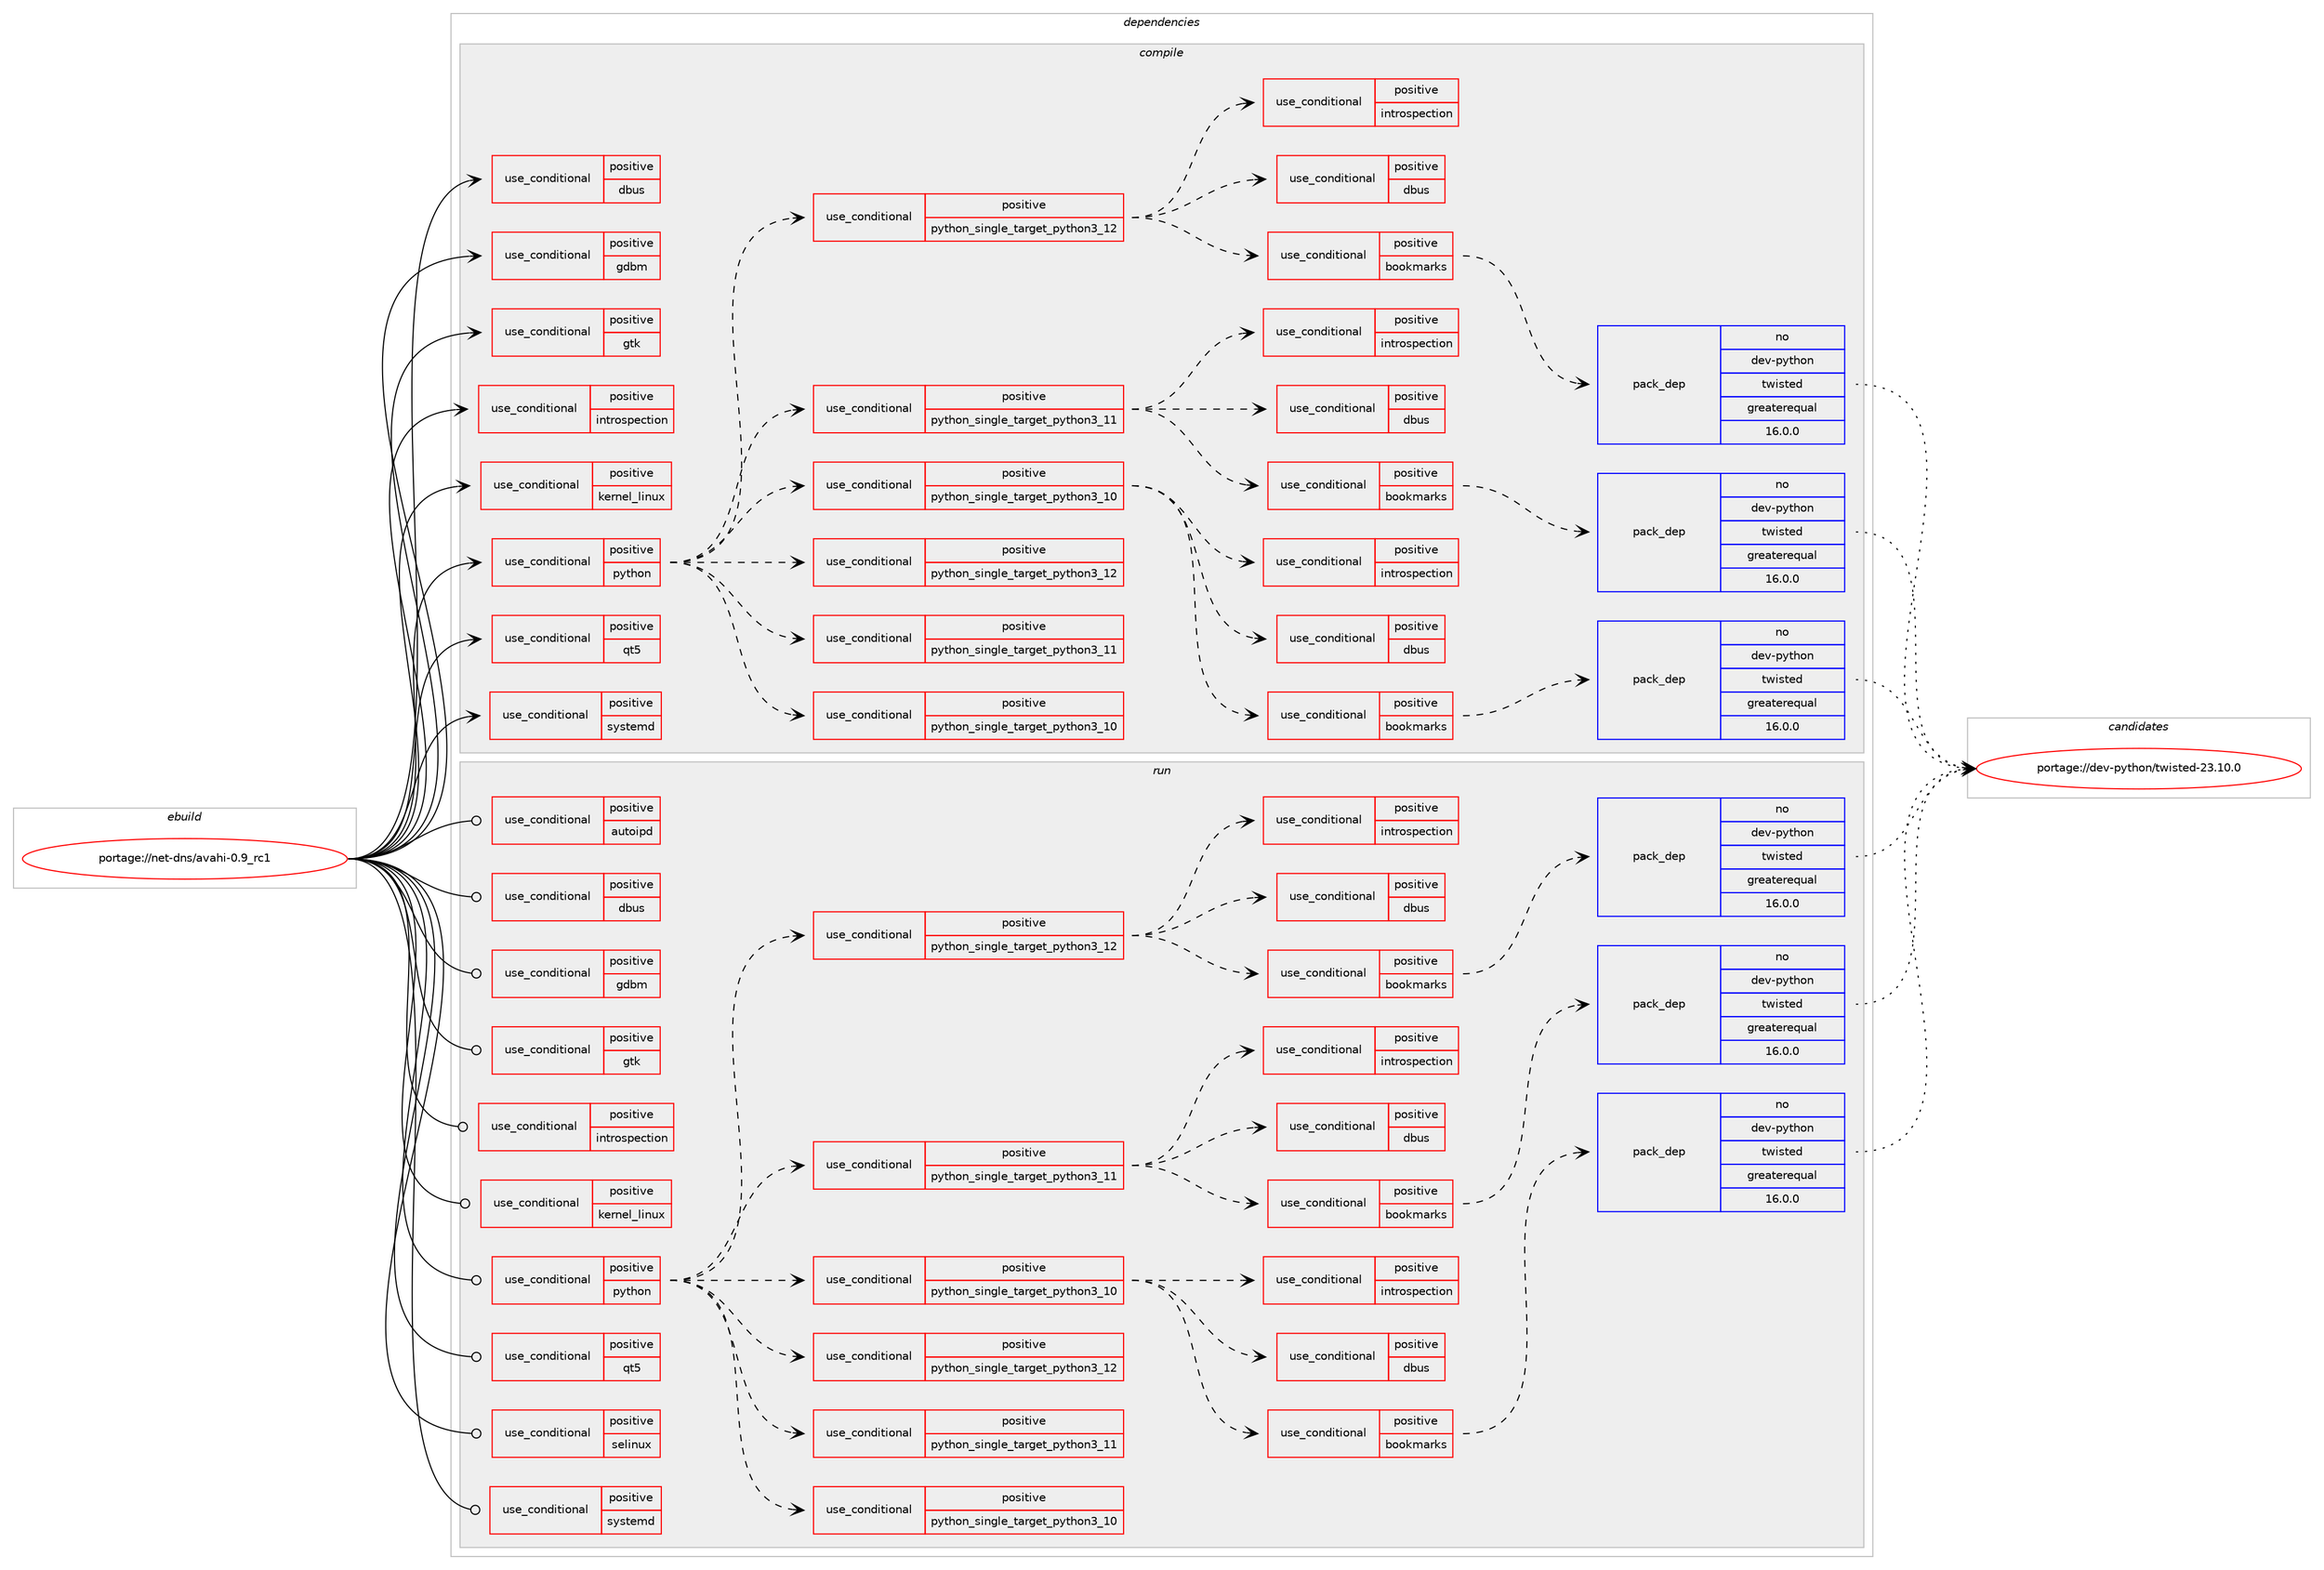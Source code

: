 digraph prolog {

# *************
# Graph options
# *************

newrank=true;
concentrate=true;
compound=true;
graph [rankdir=LR,fontname=Helvetica,fontsize=10,ranksep=1.5];#, ranksep=2.5, nodesep=0.2];
edge  [arrowhead=vee];
node  [fontname=Helvetica,fontsize=10];

# **********
# The ebuild
# **********

subgraph cluster_leftcol {
color=gray;
rank=same;
label=<<i>ebuild</i>>;
id [label="portage://net-dns/avahi-0.9_rc1", color=red, width=4, href="../net-dns/avahi-0.9_rc1.svg"];
}

# ****************
# The dependencies
# ****************

subgraph cluster_midcol {
color=gray;
label=<<i>dependencies</i>>;
subgraph cluster_compile {
fillcolor="#eeeeee";
style=filled;
label=<<i>compile</i>>;
subgraph cond1299 {
dependency1576 [label=<<TABLE BORDER="0" CELLBORDER="1" CELLSPACING="0" CELLPADDING="4"><TR><TD ROWSPAN="3" CELLPADDING="10">use_conditional</TD></TR><TR><TD>positive</TD></TR><TR><TD>dbus</TD></TR></TABLE>>, shape=none, color=red];
# *** BEGIN UNKNOWN DEPENDENCY TYPE (TODO) ***
# dependency1576 -> package_dependency(portage://net-dns/avahi-0.9_rc1,install,no,sys-apps,dbus,none,[,,],[],[use(optenable(abi_x86_32),negative),use(optenable(abi_x86_64),negative),use(optenable(abi_x86_x32),negative),use(optenable(abi_mips_n32),negative),use(optenable(abi_mips_n64),negative),use(optenable(abi_mips_o32),negative),use(optenable(abi_s390_32),negative),use(optenable(abi_s390_64),negative)])
# *** END UNKNOWN DEPENDENCY TYPE (TODO) ***

}
id:e -> dependency1576:w [weight=20,style="solid",arrowhead="vee"];
subgraph cond1300 {
dependency1577 [label=<<TABLE BORDER="0" CELLBORDER="1" CELLSPACING="0" CELLPADDING="4"><TR><TD ROWSPAN="3" CELLPADDING="10">use_conditional</TD></TR><TR><TD>positive</TD></TR><TR><TD>gdbm</TD></TR></TABLE>>, shape=none, color=red];
# *** BEGIN UNKNOWN DEPENDENCY TYPE (TODO) ***
# dependency1577 -> package_dependency(portage://net-dns/avahi-0.9_rc1,install,no,sys-libs,gdbm,none,[,,],any_same_slot,[use(optenable(abi_x86_32),negative),use(optenable(abi_x86_64),negative),use(optenable(abi_x86_x32),negative),use(optenable(abi_mips_n32),negative),use(optenable(abi_mips_n64),negative),use(optenable(abi_mips_o32),negative),use(optenable(abi_s390_32),negative),use(optenable(abi_s390_64),negative)])
# *** END UNKNOWN DEPENDENCY TYPE (TODO) ***

}
id:e -> dependency1577:w [weight=20,style="solid",arrowhead="vee"];
subgraph cond1301 {
dependency1578 [label=<<TABLE BORDER="0" CELLBORDER="1" CELLSPACING="0" CELLPADDING="4"><TR><TD ROWSPAN="3" CELLPADDING="10">use_conditional</TD></TR><TR><TD>positive</TD></TR><TR><TD>gtk</TD></TR></TABLE>>, shape=none, color=red];
# *** BEGIN UNKNOWN DEPENDENCY TYPE (TODO) ***
# dependency1578 -> package_dependency(portage://net-dns/avahi-0.9_rc1,install,no,x11-libs,gtk+,none,[,,],[slot(3)],[use(optenable(abi_x86_32),negative),use(optenable(abi_x86_64),negative),use(optenable(abi_x86_x32),negative),use(optenable(abi_mips_n32),negative),use(optenable(abi_mips_n64),negative),use(optenable(abi_mips_o32),negative),use(optenable(abi_s390_32),negative),use(optenable(abi_s390_64),negative)])
# *** END UNKNOWN DEPENDENCY TYPE (TODO) ***

}
id:e -> dependency1578:w [weight=20,style="solid",arrowhead="vee"];
subgraph cond1302 {
dependency1579 [label=<<TABLE BORDER="0" CELLBORDER="1" CELLSPACING="0" CELLPADDING="4"><TR><TD ROWSPAN="3" CELLPADDING="10">use_conditional</TD></TR><TR><TD>positive</TD></TR><TR><TD>introspection</TD></TR></TABLE>>, shape=none, color=red];
# *** BEGIN UNKNOWN DEPENDENCY TYPE (TODO) ***
# dependency1579 -> package_dependency(portage://net-dns/avahi-0.9_rc1,install,no,dev-libs,gobject-introspection,none,[,,],any_same_slot,[])
# *** END UNKNOWN DEPENDENCY TYPE (TODO) ***

}
id:e -> dependency1579:w [weight=20,style="solid",arrowhead="vee"];
subgraph cond1303 {
dependency1580 [label=<<TABLE BORDER="0" CELLBORDER="1" CELLSPACING="0" CELLPADDING="4"><TR><TD ROWSPAN="3" CELLPADDING="10">use_conditional</TD></TR><TR><TD>positive</TD></TR><TR><TD>kernel_linux</TD></TR></TABLE>>, shape=none, color=red];
# *** BEGIN UNKNOWN DEPENDENCY TYPE (TODO) ***
# dependency1580 -> package_dependency(portage://net-dns/avahi-0.9_rc1,install,no,sys-libs,libcap,none,[,,],[],[])
# *** END UNKNOWN DEPENDENCY TYPE (TODO) ***

}
id:e -> dependency1580:w [weight=20,style="solid",arrowhead="vee"];
subgraph cond1304 {
dependency1581 [label=<<TABLE BORDER="0" CELLBORDER="1" CELLSPACING="0" CELLPADDING="4"><TR><TD ROWSPAN="3" CELLPADDING="10">use_conditional</TD></TR><TR><TD>positive</TD></TR><TR><TD>python</TD></TR></TABLE>>, shape=none, color=red];
subgraph cond1305 {
dependency1582 [label=<<TABLE BORDER="0" CELLBORDER="1" CELLSPACING="0" CELLPADDING="4"><TR><TD ROWSPAN="3" CELLPADDING="10">use_conditional</TD></TR><TR><TD>positive</TD></TR><TR><TD>python_single_target_python3_10</TD></TR></TABLE>>, shape=none, color=red];
# *** BEGIN UNKNOWN DEPENDENCY TYPE (TODO) ***
# dependency1582 -> package_dependency(portage://net-dns/avahi-0.9_rc1,install,no,dev-lang,python,none,[,,],[slot(3.10)],[use(enable(gdbm),none)])
# *** END UNKNOWN DEPENDENCY TYPE (TODO) ***

}
dependency1581:e -> dependency1582:w [weight=20,style="dashed",arrowhead="vee"];
subgraph cond1306 {
dependency1583 [label=<<TABLE BORDER="0" CELLBORDER="1" CELLSPACING="0" CELLPADDING="4"><TR><TD ROWSPAN="3" CELLPADDING="10">use_conditional</TD></TR><TR><TD>positive</TD></TR><TR><TD>python_single_target_python3_11</TD></TR></TABLE>>, shape=none, color=red];
# *** BEGIN UNKNOWN DEPENDENCY TYPE (TODO) ***
# dependency1583 -> package_dependency(portage://net-dns/avahi-0.9_rc1,install,no,dev-lang,python,none,[,,],[slot(3.11)],[use(enable(gdbm),none)])
# *** END UNKNOWN DEPENDENCY TYPE (TODO) ***

}
dependency1581:e -> dependency1583:w [weight=20,style="dashed",arrowhead="vee"];
subgraph cond1307 {
dependency1584 [label=<<TABLE BORDER="0" CELLBORDER="1" CELLSPACING="0" CELLPADDING="4"><TR><TD ROWSPAN="3" CELLPADDING="10">use_conditional</TD></TR><TR><TD>positive</TD></TR><TR><TD>python_single_target_python3_12</TD></TR></TABLE>>, shape=none, color=red];
# *** BEGIN UNKNOWN DEPENDENCY TYPE (TODO) ***
# dependency1584 -> package_dependency(portage://net-dns/avahi-0.9_rc1,install,no,dev-lang,python,none,[,,],[slot(3.12)],[use(enable(gdbm),none)])
# *** END UNKNOWN DEPENDENCY TYPE (TODO) ***

}
dependency1581:e -> dependency1584:w [weight=20,style="dashed",arrowhead="vee"];
subgraph cond1308 {
dependency1585 [label=<<TABLE BORDER="0" CELLBORDER="1" CELLSPACING="0" CELLPADDING="4"><TR><TD ROWSPAN="3" CELLPADDING="10">use_conditional</TD></TR><TR><TD>positive</TD></TR><TR><TD>python_single_target_python3_10</TD></TR></TABLE>>, shape=none, color=red];
subgraph cond1309 {
dependency1586 [label=<<TABLE BORDER="0" CELLBORDER="1" CELLSPACING="0" CELLPADDING="4"><TR><TD ROWSPAN="3" CELLPADDING="10">use_conditional</TD></TR><TR><TD>positive</TD></TR><TR><TD>bookmarks</TD></TR></TABLE>>, shape=none, color=red];
subgraph pack262 {
dependency1587 [label=<<TABLE BORDER="0" CELLBORDER="1" CELLSPACING="0" CELLPADDING="4" WIDTH="220"><TR><TD ROWSPAN="6" CELLPADDING="30">pack_dep</TD></TR><TR><TD WIDTH="110">no</TD></TR><TR><TD>dev-python</TD></TR><TR><TD>twisted</TD></TR><TR><TD>greaterequal</TD></TR><TR><TD>16.0.0</TD></TR></TABLE>>, shape=none, color=blue];
}
dependency1586:e -> dependency1587:w [weight=20,style="dashed",arrowhead="vee"];
}
dependency1585:e -> dependency1586:w [weight=20,style="dashed",arrowhead="vee"];
subgraph cond1310 {
dependency1588 [label=<<TABLE BORDER="0" CELLBORDER="1" CELLSPACING="0" CELLPADDING="4"><TR><TD ROWSPAN="3" CELLPADDING="10">use_conditional</TD></TR><TR><TD>positive</TD></TR><TR><TD>dbus</TD></TR></TABLE>>, shape=none, color=red];
# *** BEGIN UNKNOWN DEPENDENCY TYPE (TODO) ***
# dependency1588 -> package_dependency(portage://net-dns/avahi-0.9_rc1,install,no,dev-python,dbus-python,none,[,,],[],[use(enable(python_targets_python3_10),negative)])
# *** END UNKNOWN DEPENDENCY TYPE (TODO) ***

}
dependency1585:e -> dependency1588:w [weight=20,style="dashed",arrowhead="vee"];
subgraph cond1311 {
dependency1589 [label=<<TABLE BORDER="0" CELLBORDER="1" CELLSPACING="0" CELLPADDING="4"><TR><TD ROWSPAN="3" CELLPADDING="10">use_conditional</TD></TR><TR><TD>positive</TD></TR><TR><TD>introspection</TD></TR></TABLE>>, shape=none, color=red];
# *** BEGIN UNKNOWN DEPENDENCY TYPE (TODO) ***
# dependency1589 -> package_dependency(portage://net-dns/avahi-0.9_rc1,install,no,dev-python,pygobject,none,[,,],[slot(3)],[use(enable(python_targets_python3_10),negative)])
# *** END UNKNOWN DEPENDENCY TYPE (TODO) ***

}
dependency1585:e -> dependency1589:w [weight=20,style="dashed",arrowhead="vee"];
}
dependency1581:e -> dependency1585:w [weight=20,style="dashed",arrowhead="vee"];
subgraph cond1312 {
dependency1590 [label=<<TABLE BORDER="0" CELLBORDER="1" CELLSPACING="0" CELLPADDING="4"><TR><TD ROWSPAN="3" CELLPADDING="10">use_conditional</TD></TR><TR><TD>positive</TD></TR><TR><TD>python_single_target_python3_11</TD></TR></TABLE>>, shape=none, color=red];
subgraph cond1313 {
dependency1591 [label=<<TABLE BORDER="0" CELLBORDER="1" CELLSPACING="0" CELLPADDING="4"><TR><TD ROWSPAN="3" CELLPADDING="10">use_conditional</TD></TR><TR><TD>positive</TD></TR><TR><TD>bookmarks</TD></TR></TABLE>>, shape=none, color=red];
subgraph pack263 {
dependency1592 [label=<<TABLE BORDER="0" CELLBORDER="1" CELLSPACING="0" CELLPADDING="4" WIDTH="220"><TR><TD ROWSPAN="6" CELLPADDING="30">pack_dep</TD></TR><TR><TD WIDTH="110">no</TD></TR><TR><TD>dev-python</TD></TR><TR><TD>twisted</TD></TR><TR><TD>greaterequal</TD></TR><TR><TD>16.0.0</TD></TR></TABLE>>, shape=none, color=blue];
}
dependency1591:e -> dependency1592:w [weight=20,style="dashed",arrowhead="vee"];
}
dependency1590:e -> dependency1591:w [weight=20,style="dashed",arrowhead="vee"];
subgraph cond1314 {
dependency1593 [label=<<TABLE BORDER="0" CELLBORDER="1" CELLSPACING="0" CELLPADDING="4"><TR><TD ROWSPAN="3" CELLPADDING="10">use_conditional</TD></TR><TR><TD>positive</TD></TR><TR><TD>dbus</TD></TR></TABLE>>, shape=none, color=red];
# *** BEGIN UNKNOWN DEPENDENCY TYPE (TODO) ***
# dependency1593 -> package_dependency(portage://net-dns/avahi-0.9_rc1,install,no,dev-python,dbus-python,none,[,,],[],[use(enable(python_targets_python3_11),negative)])
# *** END UNKNOWN DEPENDENCY TYPE (TODO) ***

}
dependency1590:e -> dependency1593:w [weight=20,style="dashed",arrowhead="vee"];
subgraph cond1315 {
dependency1594 [label=<<TABLE BORDER="0" CELLBORDER="1" CELLSPACING="0" CELLPADDING="4"><TR><TD ROWSPAN="3" CELLPADDING="10">use_conditional</TD></TR><TR><TD>positive</TD></TR><TR><TD>introspection</TD></TR></TABLE>>, shape=none, color=red];
# *** BEGIN UNKNOWN DEPENDENCY TYPE (TODO) ***
# dependency1594 -> package_dependency(portage://net-dns/avahi-0.9_rc1,install,no,dev-python,pygobject,none,[,,],[slot(3)],[use(enable(python_targets_python3_11),negative)])
# *** END UNKNOWN DEPENDENCY TYPE (TODO) ***

}
dependency1590:e -> dependency1594:w [weight=20,style="dashed",arrowhead="vee"];
}
dependency1581:e -> dependency1590:w [weight=20,style="dashed",arrowhead="vee"];
subgraph cond1316 {
dependency1595 [label=<<TABLE BORDER="0" CELLBORDER="1" CELLSPACING="0" CELLPADDING="4"><TR><TD ROWSPAN="3" CELLPADDING="10">use_conditional</TD></TR><TR><TD>positive</TD></TR><TR><TD>python_single_target_python3_12</TD></TR></TABLE>>, shape=none, color=red];
subgraph cond1317 {
dependency1596 [label=<<TABLE BORDER="0" CELLBORDER="1" CELLSPACING="0" CELLPADDING="4"><TR><TD ROWSPAN="3" CELLPADDING="10">use_conditional</TD></TR><TR><TD>positive</TD></TR><TR><TD>bookmarks</TD></TR></TABLE>>, shape=none, color=red];
subgraph pack264 {
dependency1597 [label=<<TABLE BORDER="0" CELLBORDER="1" CELLSPACING="0" CELLPADDING="4" WIDTH="220"><TR><TD ROWSPAN="6" CELLPADDING="30">pack_dep</TD></TR><TR><TD WIDTH="110">no</TD></TR><TR><TD>dev-python</TD></TR><TR><TD>twisted</TD></TR><TR><TD>greaterequal</TD></TR><TR><TD>16.0.0</TD></TR></TABLE>>, shape=none, color=blue];
}
dependency1596:e -> dependency1597:w [weight=20,style="dashed",arrowhead="vee"];
}
dependency1595:e -> dependency1596:w [weight=20,style="dashed",arrowhead="vee"];
subgraph cond1318 {
dependency1598 [label=<<TABLE BORDER="0" CELLBORDER="1" CELLSPACING="0" CELLPADDING="4"><TR><TD ROWSPAN="3" CELLPADDING="10">use_conditional</TD></TR><TR><TD>positive</TD></TR><TR><TD>dbus</TD></TR></TABLE>>, shape=none, color=red];
# *** BEGIN UNKNOWN DEPENDENCY TYPE (TODO) ***
# dependency1598 -> package_dependency(portage://net-dns/avahi-0.9_rc1,install,no,dev-python,dbus-python,none,[,,],[],[use(enable(python_targets_python3_12),negative)])
# *** END UNKNOWN DEPENDENCY TYPE (TODO) ***

}
dependency1595:e -> dependency1598:w [weight=20,style="dashed",arrowhead="vee"];
subgraph cond1319 {
dependency1599 [label=<<TABLE BORDER="0" CELLBORDER="1" CELLSPACING="0" CELLPADDING="4"><TR><TD ROWSPAN="3" CELLPADDING="10">use_conditional</TD></TR><TR><TD>positive</TD></TR><TR><TD>introspection</TD></TR></TABLE>>, shape=none, color=red];
# *** BEGIN UNKNOWN DEPENDENCY TYPE (TODO) ***
# dependency1599 -> package_dependency(portage://net-dns/avahi-0.9_rc1,install,no,dev-python,pygobject,none,[,,],[slot(3)],[use(enable(python_targets_python3_12),negative)])
# *** END UNKNOWN DEPENDENCY TYPE (TODO) ***

}
dependency1595:e -> dependency1599:w [weight=20,style="dashed",arrowhead="vee"];
}
dependency1581:e -> dependency1595:w [weight=20,style="dashed",arrowhead="vee"];
}
id:e -> dependency1581:w [weight=20,style="solid",arrowhead="vee"];
subgraph cond1320 {
dependency1600 [label=<<TABLE BORDER="0" CELLBORDER="1" CELLSPACING="0" CELLPADDING="4"><TR><TD ROWSPAN="3" CELLPADDING="10">use_conditional</TD></TR><TR><TD>positive</TD></TR><TR><TD>qt5</TD></TR></TABLE>>, shape=none, color=red];
# *** BEGIN UNKNOWN DEPENDENCY TYPE (TODO) ***
# dependency1600 -> package_dependency(portage://net-dns/avahi-0.9_rc1,install,no,dev-qt,qtcore,none,[,,],[slot(5)],[])
# *** END UNKNOWN DEPENDENCY TYPE (TODO) ***

}
id:e -> dependency1600:w [weight=20,style="solid",arrowhead="vee"];
subgraph cond1321 {
dependency1601 [label=<<TABLE BORDER="0" CELLBORDER="1" CELLSPACING="0" CELLPADDING="4"><TR><TD ROWSPAN="3" CELLPADDING="10">use_conditional</TD></TR><TR><TD>positive</TD></TR><TR><TD>systemd</TD></TR></TABLE>>, shape=none, color=red];
# *** BEGIN UNKNOWN DEPENDENCY TYPE (TODO) ***
# dependency1601 -> package_dependency(portage://net-dns/avahi-0.9_rc1,install,no,sys-apps,systemd,none,[,,],any_same_slot,[use(optenable(abi_x86_32),negative),use(optenable(abi_x86_64),negative),use(optenable(abi_x86_x32),negative),use(optenable(abi_mips_n32),negative),use(optenable(abi_mips_n64),negative),use(optenable(abi_mips_o32),negative),use(optenable(abi_s390_32),negative),use(optenable(abi_s390_64),negative)])
# *** END UNKNOWN DEPENDENCY TYPE (TODO) ***

}
id:e -> dependency1601:w [weight=20,style="solid",arrowhead="vee"];
# *** BEGIN UNKNOWN DEPENDENCY TYPE (TODO) ***
# id -> package_dependency(portage://net-dns/avahi-0.9_rc1,install,no,dev-libs,expat,none,[,,],[],[])
# *** END UNKNOWN DEPENDENCY TYPE (TODO) ***

# *** BEGIN UNKNOWN DEPENDENCY TYPE (TODO) ***
# id -> package_dependency(portage://net-dns/avahi-0.9_rc1,install,no,dev-libs,glib,none,[,,],[slot(2)],[use(optenable(abi_x86_32),negative),use(optenable(abi_x86_64),negative),use(optenable(abi_x86_x32),negative),use(optenable(abi_mips_n32),negative),use(optenable(abi_mips_n64),negative),use(optenable(abi_mips_o32),negative),use(optenable(abi_s390_32),negative),use(optenable(abi_s390_64),negative)])
# *** END UNKNOWN DEPENDENCY TYPE (TODO) ***

# *** BEGIN UNKNOWN DEPENDENCY TYPE (TODO) ***
# id -> package_dependency(portage://net-dns/avahi-0.9_rc1,install,no,dev-libs,libdaemon,none,[,,],[],[])
# *** END UNKNOWN DEPENDENCY TYPE (TODO) ***

# *** BEGIN UNKNOWN DEPENDENCY TYPE (TODO) ***
# id -> package_dependency(portage://net-dns/avahi-0.9_rc1,install,no,dev-libs,libevent,none,[,,],any_same_slot,[use(optenable(abi_x86_32),negative),use(optenable(abi_x86_64),negative),use(optenable(abi_x86_x32),negative),use(optenable(abi_mips_n32),negative),use(optenable(abi_mips_n64),negative),use(optenable(abi_mips_o32),negative),use(optenable(abi_s390_32),negative),use(optenable(abi_s390_64),negative)])
# *** END UNKNOWN DEPENDENCY TYPE (TODO) ***

}
subgraph cluster_compileandrun {
fillcolor="#eeeeee";
style=filled;
label=<<i>compile and run</i>>;
}
subgraph cluster_run {
fillcolor="#eeeeee";
style=filled;
label=<<i>run</i>>;
subgraph cond1322 {
dependency1602 [label=<<TABLE BORDER="0" CELLBORDER="1" CELLSPACING="0" CELLPADDING="4"><TR><TD ROWSPAN="3" CELLPADDING="10">use_conditional</TD></TR><TR><TD>positive</TD></TR><TR><TD>autoipd</TD></TR></TABLE>>, shape=none, color=red];
# *** BEGIN UNKNOWN DEPENDENCY TYPE (TODO) ***
# dependency1602 -> package_dependency(portage://net-dns/avahi-0.9_rc1,run,no,acct-user,avahi-autoipd,none,[,,],[],[])
# *** END UNKNOWN DEPENDENCY TYPE (TODO) ***

# *** BEGIN UNKNOWN DEPENDENCY TYPE (TODO) ***
# dependency1602 -> package_dependency(portage://net-dns/avahi-0.9_rc1,run,no,acct-group,avahi-autoipd,none,[,,],[],[])
# *** END UNKNOWN DEPENDENCY TYPE (TODO) ***

}
id:e -> dependency1602:w [weight=20,style="solid",arrowhead="odot"];
subgraph cond1323 {
dependency1603 [label=<<TABLE BORDER="0" CELLBORDER="1" CELLSPACING="0" CELLPADDING="4"><TR><TD ROWSPAN="3" CELLPADDING="10">use_conditional</TD></TR><TR><TD>positive</TD></TR><TR><TD>dbus</TD></TR></TABLE>>, shape=none, color=red];
# *** BEGIN UNKNOWN DEPENDENCY TYPE (TODO) ***
# dependency1603 -> package_dependency(portage://net-dns/avahi-0.9_rc1,run,no,sys-apps,dbus,none,[,,],[],[use(optenable(abi_x86_32),negative),use(optenable(abi_x86_64),negative),use(optenable(abi_x86_x32),negative),use(optenable(abi_mips_n32),negative),use(optenable(abi_mips_n64),negative),use(optenable(abi_mips_o32),negative),use(optenable(abi_s390_32),negative),use(optenable(abi_s390_64),negative)])
# *** END UNKNOWN DEPENDENCY TYPE (TODO) ***

}
id:e -> dependency1603:w [weight=20,style="solid",arrowhead="odot"];
subgraph cond1324 {
dependency1604 [label=<<TABLE BORDER="0" CELLBORDER="1" CELLSPACING="0" CELLPADDING="4"><TR><TD ROWSPAN="3" CELLPADDING="10">use_conditional</TD></TR><TR><TD>positive</TD></TR><TR><TD>gdbm</TD></TR></TABLE>>, shape=none, color=red];
# *** BEGIN UNKNOWN DEPENDENCY TYPE (TODO) ***
# dependency1604 -> package_dependency(portage://net-dns/avahi-0.9_rc1,run,no,sys-libs,gdbm,none,[,,],any_same_slot,[use(optenable(abi_x86_32),negative),use(optenable(abi_x86_64),negative),use(optenable(abi_x86_x32),negative),use(optenable(abi_mips_n32),negative),use(optenable(abi_mips_n64),negative),use(optenable(abi_mips_o32),negative),use(optenable(abi_s390_32),negative),use(optenable(abi_s390_64),negative)])
# *** END UNKNOWN DEPENDENCY TYPE (TODO) ***

}
id:e -> dependency1604:w [weight=20,style="solid",arrowhead="odot"];
subgraph cond1325 {
dependency1605 [label=<<TABLE BORDER="0" CELLBORDER="1" CELLSPACING="0" CELLPADDING="4"><TR><TD ROWSPAN="3" CELLPADDING="10">use_conditional</TD></TR><TR><TD>positive</TD></TR><TR><TD>gtk</TD></TR></TABLE>>, shape=none, color=red];
# *** BEGIN UNKNOWN DEPENDENCY TYPE (TODO) ***
# dependency1605 -> package_dependency(portage://net-dns/avahi-0.9_rc1,run,no,x11-libs,gtk+,none,[,,],[slot(3)],[use(optenable(abi_x86_32),negative),use(optenable(abi_x86_64),negative),use(optenable(abi_x86_x32),negative),use(optenable(abi_mips_n32),negative),use(optenable(abi_mips_n64),negative),use(optenable(abi_mips_o32),negative),use(optenable(abi_s390_32),negative),use(optenable(abi_s390_64),negative)])
# *** END UNKNOWN DEPENDENCY TYPE (TODO) ***

}
id:e -> dependency1605:w [weight=20,style="solid",arrowhead="odot"];
subgraph cond1326 {
dependency1606 [label=<<TABLE BORDER="0" CELLBORDER="1" CELLSPACING="0" CELLPADDING="4"><TR><TD ROWSPAN="3" CELLPADDING="10">use_conditional</TD></TR><TR><TD>positive</TD></TR><TR><TD>introspection</TD></TR></TABLE>>, shape=none, color=red];
# *** BEGIN UNKNOWN DEPENDENCY TYPE (TODO) ***
# dependency1606 -> package_dependency(portage://net-dns/avahi-0.9_rc1,run,no,dev-libs,gobject-introspection,none,[,,],any_same_slot,[])
# *** END UNKNOWN DEPENDENCY TYPE (TODO) ***

}
id:e -> dependency1606:w [weight=20,style="solid",arrowhead="odot"];
subgraph cond1327 {
dependency1607 [label=<<TABLE BORDER="0" CELLBORDER="1" CELLSPACING="0" CELLPADDING="4"><TR><TD ROWSPAN="3" CELLPADDING="10">use_conditional</TD></TR><TR><TD>positive</TD></TR><TR><TD>kernel_linux</TD></TR></TABLE>>, shape=none, color=red];
# *** BEGIN UNKNOWN DEPENDENCY TYPE (TODO) ***
# dependency1607 -> package_dependency(portage://net-dns/avahi-0.9_rc1,run,no,sys-libs,libcap,none,[,,],[],[])
# *** END UNKNOWN DEPENDENCY TYPE (TODO) ***

}
id:e -> dependency1607:w [weight=20,style="solid",arrowhead="odot"];
subgraph cond1328 {
dependency1608 [label=<<TABLE BORDER="0" CELLBORDER="1" CELLSPACING="0" CELLPADDING="4"><TR><TD ROWSPAN="3" CELLPADDING="10">use_conditional</TD></TR><TR><TD>positive</TD></TR><TR><TD>python</TD></TR></TABLE>>, shape=none, color=red];
subgraph cond1329 {
dependency1609 [label=<<TABLE BORDER="0" CELLBORDER="1" CELLSPACING="0" CELLPADDING="4"><TR><TD ROWSPAN="3" CELLPADDING="10">use_conditional</TD></TR><TR><TD>positive</TD></TR><TR><TD>python_single_target_python3_10</TD></TR></TABLE>>, shape=none, color=red];
# *** BEGIN UNKNOWN DEPENDENCY TYPE (TODO) ***
# dependency1609 -> package_dependency(portage://net-dns/avahi-0.9_rc1,run,no,dev-lang,python,none,[,,],[slot(3.10)],[use(enable(gdbm),none)])
# *** END UNKNOWN DEPENDENCY TYPE (TODO) ***

}
dependency1608:e -> dependency1609:w [weight=20,style="dashed",arrowhead="vee"];
subgraph cond1330 {
dependency1610 [label=<<TABLE BORDER="0" CELLBORDER="1" CELLSPACING="0" CELLPADDING="4"><TR><TD ROWSPAN="3" CELLPADDING="10">use_conditional</TD></TR><TR><TD>positive</TD></TR><TR><TD>python_single_target_python3_11</TD></TR></TABLE>>, shape=none, color=red];
# *** BEGIN UNKNOWN DEPENDENCY TYPE (TODO) ***
# dependency1610 -> package_dependency(portage://net-dns/avahi-0.9_rc1,run,no,dev-lang,python,none,[,,],[slot(3.11)],[use(enable(gdbm),none)])
# *** END UNKNOWN DEPENDENCY TYPE (TODO) ***

}
dependency1608:e -> dependency1610:w [weight=20,style="dashed",arrowhead="vee"];
subgraph cond1331 {
dependency1611 [label=<<TABLE BORDER="0" CELLBORDER="1" CELLSPACING="0" CELLPADDING="4"><TR><TD ROWSPAN="3" CELLPADDING="10">use_conditional</TD></TR><TR><TD>positive</TD></TR><TR><TD>python_single_target_python3_12</TD></TR></TABLE>>, shape=none, color=red];
# *** BEGIN UNKNOWN DEPENDENCY TYPE (TODO) ***
# dependency1611 -> package_dependency(portage://net-dns/avahi-0.9_rc1,run,no,dev-lang,python,none,[,,],[slot(3.12)],[use(enable(gdbm),none)])
# *** END UNKNOWN DEPENDENCY TYPE (TODO) ***

}
dependency1608:e -> dependency1611:w [weight=20,style="dashed",arrowhead="vee"];
subgraph cond1332 {
dependency1612 [label=<<TABLE BORDER="0" CELLBORDER="1" CELLSPACING="0" CELLPADDING="4"><TR><TD ROWSPAN="3" CELLPADDING="10">use_conditional</TD></TR><TR><TD>positive</TD></TR><TR><TD>python_single_target_python3_10</TD></TR></TABLE>>, shape=none, color=red];
subgraph cond1333 {
dependency1613 [label=<<TABLE BORDER="0" CELLBORDER="1" CELLSPACING="0" CELLPADDING="4"><TR><TD ROWSPAN="3" CELLPADDING="10">use_conditional</TD></TR><TR><TD>positive</TD></TR><TR><TD>bookmarks</TD></TR></TABLE>>, shape=none, color=red];
subgraph pack265 {
dependency1614 [label=<<TABLE BORDER="0" CELLBORDER="1" CELLSPACING="0" CELLPADDING="4" WIDTH="220"><TR><TD ROWSPAN="6" CELLPADDING="30">pack_dep</TD></TR><TR><TD WIDTH="110">no</TD></TR><TR><TD>dev-python</TD></TR><TR><TD>twisted</TD></TR><TR><TD>greaterequal</TD></TR><TR><TD>16.0.0</TD></TR></TABLE>>, shape=none, color=blue];
}
dependency1613:e -> dependency1614:w [weight=20,style="dashed",arrowhead="vee"];
}
dependency1612:e -> dependency1613:w [weight=20,style="dashed",arrowhead="vee"];
subgraph cond1334 {
dependency1615 [label=<<TABLE BORDER="0" CELLBORDER="1" CELLSPACING="0" CELLPADDING="4"><TR><TD ROWSPAN="3" CELLPADDING="10">use_conditional</TD></TR><TR><TD>positive</TD></TR><TR><TD>dbus</TD></TR></TABLE>>, shape=none, color=red];
# *** BEGIN UNKNOWN DEPENDENCY TYPE (TODO) ***
# dependency1615 -> package_dependency(portage://net-dns/avahi-0.9_rc1,run,no,dev-python,dbus-python,none,[,,],[],[use(enable(python_targets_python3_10),negative)])
# *** END UNKNOWN DEPENDENCY TYPE (TODO) ***

}
dependency1612:e -> dependency1615:w [weight=20,style="dashed",arrowhead="vee"];
subgraph cond1335 {
dependency1616 [label=<<TABLE BORDER="0" CELLBORDER="1" CELLSPACING="0" CELLPADDING="4"><TR><TD ROWSPAN="3" CELLPADDING="10">use_conditional</TD></TR><TR><TD>positive</TD></TR><TR><TD>introspection</TD></TR></TABLE>>, shape=none, color=red];
# *** BEGIN UNKNOWN DEPENDENCY TYPE (TODO) ***
# dependency1616 -> package_dependency(portage://net-dns/avahi-0.9_rc1,run,no,dev-python,pygobject,none,[,,],[slot(3)],[use(enable(python_targets_python3_10),negative)])
# *** END UNKNOWN DEPENDENCY TYPE (TODO) ***

}
dependency1612:e -> dependency1616:w [weight=20,style="dashed",arrowhead="vee"];
}
dependency1608:e -> dependency1612:w [weight=20,style="dashed",arrowhead="vee"];
subgraph cond1336 {
dependency1617 [label=<<TABLE BORDER="0" CELLBORDER="1" CELLSPACING="0" CELLPADDING="4"><TR><TD ROWSPAN="3" CELLPADDING="10">use_conditional</TD></TR><TR><TD>positive</TD></TR><TR><TD>python_single_target_python3_11</TD></TR></TABLE>>, shape=none, color=red];
subgraph cond1337 {
dependency1618 [label=<<TABLE BORDER="0" CELLBORDER="1" CELLSPACING="0" CELLPADDING="4"><TR><TD ROWSPAN="3" CELLPADDING="10">use_conditional</TD></TR><TR><TD>positive</TD></TR><TR><TD>bookmarks</TD></TR></TABLE>>, shape=none, color=red];
subgraph pack266 {
dependency1619 [label=<<TABLE BORDER="0" CELLBORDER="1" CELLSPACING="0" CELLPADDING="4" WIDTH="220"><TR><TD ROWSPAN="6" CELLPADDING="30">pack_dep</TD></TR><TR><TD WIDTH="110">no</TD></TR><TR><TD>dev-python</TD></TR><TR><TD>twisted</TD></TR><TR><TD>greaterequal</TD></TR><TR><TD>16.0.0</TD></TR></TABLE>>, shape=none, color=blue];
}
dependency1618:e -> dependency1619:w [weight=20,style="dashed",arrowhead="vee"];
}
dependency1617:e -> dependency1618:w [weight=20,style="dashed",arrowhead="vee"];
subgraph cond1338 {
dependency1620 [label=<<TABLE BORDER="0" CELLBORDER="1" CELLSPACING="0" CELLPADDING="4"><TR><TD ROWSPAN="3" CELLPADDING="10">use_conditional</TD></TR><TR><TD>positive</TD></TR><TR><TD>dbus</TD></TR></TABLE>>, shape=none, color=red];
# *** BEGIN UNKNOWN DEPENDENCY TYPE (TODO) ***
# dependency1620 -> package_dependency(portage://net-dns/avahi-0.9_rc1,run,no,dev-python,dbus-python,none,[,,],[],[use(enable(python_targets_python3_11),negative)])
# *** END UNKNOWN DEPENDENCY TYPE (TODO) ***

}
dependency1617:e -> dependency1620:w [weight=20,style="dashed",arrowhead="vee"];
subgraph cond1339 {
dependency1621 [label=<<TABLE BORDER="0" CELLBORDER="1" CELLSPACING="0" CELLPADDING="4"><TR><TD ROWSPAN="3" CELLPADDING="10">use_conditional</TD></TR><TR><TD>positive</TD></TR><TR><TD>introspection</TD></TR></TABLE>>, shape=none, color=red];
# *** BEGIN UNKNOWN DEPENDENCY TYPE (TODO) ***
# dependency1621 -> package_dependency(portage://net-dns/avahi-0.9_rc1,run,no,dev-python,pygobject,none,[,,],[slot(3)],[use(enable(python_targets_python3_11),negative)])
# *** END UNKNOWN DEPENDENCY TYPE (TODO) ***

}
dependency1617:e -> dependency1621:w [weight=20,style="dashed",arrowhead="vee"];
}
dependency1608:e -> dependency1617:w [weight=20,style="dashed",arrowhead="vee"];
subgraph cond1340 {
dependency1622 [label=<<TABLE BORDER="0" CELLBORDER="1" CELLSPACING="0" CELLPADDING="4"><TR><TD ROWSPAN="3" CELLPADDING="10">use_conditional</TD></TR><TR><TD>positive</TD></TR><TR><TD>python_single_target_python3_12</TD></TR></TABLE>>, shape=none, color=red];
subgraph cond1341 {
dependency1623 [label=<<TABLE BORDER="0" CELLBORDER="1" CELLSPACING="0" CELLPADDING="4"><TR><TD ROWSPAN="3" CELLPADDING="10">use_conditional</TD></TR><TR><TD>positive</TD></TR><TR><TD>bookmarks</TD></TR></TABLE>>, shape=none, color=red];
subgraph pack267 {
dependency1624 [label=<<TABLE BORDER="0" CELLBORDER="1" CELLSPACING="0" CELLPADDING="4" WIDTH="220"><TR><TD ROWSPAN="6" CELLPADDING="30">pack_dep</TD></TR><TR><TD WIDTH="110">no</TD></TR><TR><TD>dev-python</TD></TR><TR><TD>twisted</TD></TR><TR><TD>greaterequal</TD></TR><TR><TD>16.0.0</TD></TR></TABLE>>, shape=none, color=blue];
}
dependency1623:e -> dependency1624:w [weight=20,style="dashed",arrowhead="vee"];
}
dependency1622:e -> dependency1623:w [weight=20,style="dashed",arrowhead="vee"];
subgraph cond1342 {
dependency1625 [label=<<TABLE BORDER="0" CELLBORDER="1" CELLSPACING="0" CELLPADDING="4"><TR><TD ROWSPAN="3" CELLPADDING="10">use_conditional</TD></TR><TR><TD>positive</TD></TR><TR><TD>dbus</TD></TR></TABLE>>, shape=none, color=red];
# *** BEGIN UNKNOWN DEPENDENCY TYPE (TODO) ***
# dependency1625 -> package_dependency(portage://net-dns/avahi-0.9_rc1,run,no,dev-python,dbus-python,none,[,,],[],[use(enable(python_targets_python3_12),negative)])
# *** END UNKNOWN DEPENDENCY TYPE (TODO) ***

}
dependency1622:e -> dependency1625:w [weight=20,style="dashed",arrowhead="vee"];
subgraph cond1343 {
dependency1626 [label=<<TABLE BORDER="0" CELLBORDER="1" CELLSPACING="0" CELLPADDING="4"><TR><TD ROWSPAN="3" CELLPADDING="10">use_conditional</TD></TR><TR><TD>positive</TD></TR><TR><TD>introspection</TD></TR></TABLE>>, shape=none, color=red];
# *** BEGIN UNKNOWN DEPENDENCY TYPE (TODO) ***
# dependency1626 -> package_dependency(portage://net-dns/avahi-0.9_rc1,run,no,dev-python,pygobject,none,[,,],[slot(3)],[use(enable(python_targets_python3_12),negative)])
# *** END UNKNOWN DEPENDENCY TYPE (TODO) ***

}
dependency1622:e -> dependency1626:w [weight=20,style="dashed",arrowhead="vee"];
}
dependency1608:e -> dependency1622:w [weight=20,style="dashed",arrowhead="vee"];
}
id:e -> dependency1608:w [weight=20,style="solid",arrowhead="odot"];
subgraph cond1344 {
dependency1627 [label=<<TABLE BORDER="0" CELLBORDER="1" CELLSPACING="0" CELLPADDING="4"><TR><TD ROWSPAN="3" CELLPADDING="10">use_conditional</TD></TR><TR><TD>positive</TD></TR><TR><TD>qt5</TD></TR></TABLE>>, shape=none, color=red];
# *** BEGIN UNKNOWN DEPENDENCY TYPE (TODO) ***
# dependency1627 -> package_dependency(portage://net-dns/avahi-0.9_rc1,run,no,dev-qt,qtcore,none,[,,],[slot(5)],[])
# *** END UNKNOWN DEPENDENCY TYPE (TODO) ***

}
id:e -> dependency1627:w [weight=20,style="solid",arrowhead="odot"];
subgraph cond1345 {
dependency1628 [label=<<TABLE BORDER="0" CELLBORDER="1" CELLSPACING="0" CELLPADDING="4"><TR><TD ROWSPAN="3" CELLPADDING="10">use_conditional</TD></TR><TR><TD>positive</TD></TR><TR><TD>selinux</TD></TR></TABLE>>, shape=none, color=red];
# *** BEGIN UNKNOWN DEPENDENCY TYPE (TODO) ***
# dependency1628 -> package_dependency(portage://net-dns/avahi-0.9_rc1,run,no,sec-policy,selinux-avahi,none,[,,],[],[])
# *** END UNKNOWN DEPENDENCY TYPE (TODO) ***

}
id:e -> dependency1628:w [weight=20,style="solid",arrowhead="odot"];
subgraph cond1346 {
dependency1629 [label=<<TABLE BORDER="0" CELLBORDER="1" CELLSPACING="0" CELLPADDING="4"><TR><TD ROWSPAN="3" CELLPADDING="10">use_conditional</TD></TR><TR><TD>positive</TD></TR><TR><TD>systemd</TD></TR></TABLE>>, shape=none, color=red];
# *** BEGIN UNKNOWN DEPENDENCY TYPE (TODO) ***
# dependency1629 -> package_dependency(portage://net-dns/avahi-0.9_rc1,run,no,sys-apps,systemd,none,[,,],any_same_slot,[use(optenable(abi_x86_32),negative),use(optenable(abi_x86_64),negative),use(optenable(abi_x86_x32),negative),use(optenable(abi_mips_n32),negative),use(optenable(abi_mips_n64),negative),use(optenable(abi_mips_o32),negative),use(optenable(abi_s390_32),negative),use(optenable(abi_s390_64),negative)])
# *** END UNKNOWN DEPENDENCY TYPE (TODO) ***

}
id:e -> dependency1629:w [weight=20,style="solid",arrowhead="odot"];
# *** BEGIN UNKNOWN DEPENDENCY TYPE (TODO) ***
# id -> package_dependency(portage://net-dns/avahi-0.9_rc1,run,no,acct-group,avahi,none,[,,],[],[])
# *** END UNKNOWN DEPENDENCY TYPE (TODO) ***

# *** BEGIN UNKNOWN DEPENDENCY TYPE (TODO) ***
# id -> package_dependency(portage://net-dns/avahi-0.9_rc1,run,no,acct-group,netdev,none,[,,],[],[])
# *** END UNKNOWN DEPENDENCY TYPE (TODO) ***

# *** BEGIN UNKNOWN DEPENDENCY TYPE (TODO) ***
# id -> package_dependency(portage://net-dns/avahi-0.9_rc1,run,no,acct-user,avahi,none,[,,],[],[])
# *** END UNKNOWN DEPENDENCY TYPE (TODO) ***

# *** BEGIN UNKNOWN DEPENDENCY TYPE (TODO) ***
# id -> package_dependency(portage://net-dns/avahi-0.9_rc1,run,no,dev-libs,expat,none,[,,],[],[])
# *** END UNKNOWN DEPENDENCY TYPE (TODO) ***

# *** BEGIN UNKNOWN DEPENDENCY TYPE (TODO) ***
# id -> package_dependency(portage://net-dns/avahi-0.9_rc1,run,no,dev-libs,glib,none,[,,],[slot(2)],[use(optenable(abi_x86_32),negative),use(optenable(abi_x86_64),negative),use(optenable(abi_x86_x32),negative),use(optenable(abi_mips_n32),negative),use(optenable(abi_mips_n64),negative),use(optenable(abi_mips_o32),negative),use(optenable(abi_s390_32),negative),use(optenable(abi_s390_64),negative)])
# *** END UNKNOWN DEPENDENCY TYPE (TODO) ***

# *** BEGIN UNKNOWN DEPENDENCY TYPE (TODO) ***
# id -> package_dependency(portage://net-dns/avahi-0.9_rc1,run,no,dev-libs,libdaemon,none,[,,],[],[])
# *** END UNKNOWN DEPENDENCY TYPE (TODO) ***

# *** BEGIN UNKNOWN DEPENDENCY TYPE (TODO) ***
# id -> package_dependency(portage://net-dns/avahi-0.9_rc1,run,no,dev-libs,libevent,none,[,,],any_same_slot,[use(optenable(abi_x86_32),negative),use(optenable(abi_x86_64),negative),use(optenable(abi_x86_x32),negative),use(optenable(abi_mips_n32),negative),use(optenable(abi_mips_n64),negative),use(optenable(abi_mips_o32),negative),use(optenable(abi_s390_32),negative),use(optenable(abi_s390_64),negative)])
# *** END UNKNOWN DEPENDENCY TYPE (TODO) ***

}
}

# **************
# The candidates
# **************

subgraph cluster_choices {
rank=same;
color=gray;
label=<<i>candidates</i>>;

subgraph choice262 {
color=black;
nodesep=1;
choice10010111845112121116104111110471161191051151161011004550514649484648 [label="portage://dev-python/twisted-23.10.0", color=red, width=4,href="../dev-python/twisted-23.10.0.svg"];
dependency1587:e -> choice10010111845112121116104111110471161191051151161011004550514649484648:w [style=dotted,weight="100"];
}
subgraph choice263 {
color=black;
nodesep=1;
choice10010111845112121116104111110471161191051151161011004550514649484648 [label="portage://dev-python/twisted-23.10.0", color=red, width=4,href="../dev-python/twisted-23.10.0.svg"];
dependency1592:e -> choice10010111845112121116104111110471161191051151161011004550514649484648:w [style=dotted,weight="100"];
}
subgraph choice264 {
color=black;
nodesep=1;
choice10010111845112121116104111110471161191051151161011004550514649484648 [label="portage://dev-python/twisted-23.10.0", color=red, width=4,href="../dev-python/twisted-23.10.0.svg"];
dependency1597:e -> choice10010111845112121116104111110471161191051151161011004550514649484648:w [style=dotted,weight="100"];
}
subgraph choice265 {
color=black;
nodesep=1;
choice10010111845112121116104111110471161191051151161011004550514649484648 [label="portage://dev-python/twisted-23.10.0", color=red, width=4,href="../dev-python/twisted-23.10.0.svg"];
dependency1614:e -> choice10010111845112121116104111110471161191051151161011004550514649484648:w [style=dotted,weight="100"];
}
subgraph choice266 {
color=black;
nodesep=1;
choice10010111845112121116104111110471161191051151161011004550514649484648 [label="portage://dev-python/twisted-23.10.0", color=red, width=4,href="../dev-python/twisted-23.10.0.svg"];
dependency1619:e -> choice10010111845112121116104111110471161191051151161011004550514649484648:w [style=dotted,weight="100"];
}
subgraph choice267 {
color=black;
nodesep=1;
choice10010111845112121116104111110471161191051151161011004550514649484648 [label="portage://dev-python/twisted-23.10.0", color=red, width=4,href="../dev-python/twisted-23.10.0.svg"];
dependency1624:e -> choice10010111845112121116104111110471161191051151161011004550514649484648:w [style=dotted,weight="100"];
}
}

}
